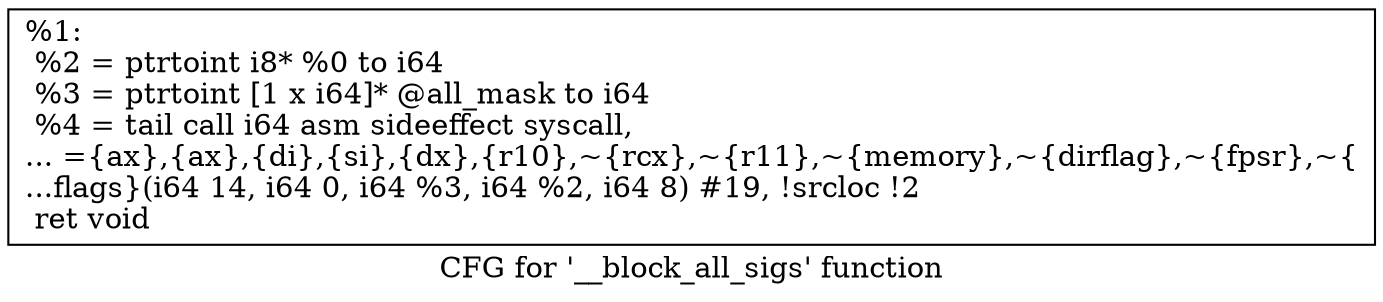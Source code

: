 digraph "CFG for '__block_all_sigs' function" {
	label="CFG for '__block_all_sigs' function";

	Node0x1fed9a0 [shape=record,label="{%1:\l  %2 = ptrtoint i8* %0 to i64\l  %3 = ptrtoint [1 x i64]* @all_mask to i64\l  %4 = tail call i64 asm sideeffect syscall,\l... =\{ax\},\{ax\},\{di\},\{si\},\{dx\},\{r10\},~\{rcx\},~\{r11\},~\{memory\},~\{dirflag\},~\{fpsr\},~\{\l...flags\}(i64 14, i64 0, i64 %3, i64 %2, i64 8) #19, !srcloc !2\l  ret void\l}"];
}
